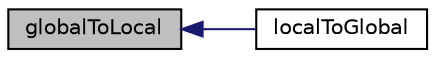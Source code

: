 digraph "globalToLocal"
{
  bgcolor="transparent";
  edge [fontname="Helvetica",fontsize="10",labelfontname="Helvetica",labelfontsize="10"];
  node [fontname="Helvetica",fontsize="10",shape=record];
  rankdir="LR";
  Node1 [label="globalToLocal",height=0.2,width=0.4,color="black", fillcolor="grey75", style="filled", fontcolor="black"];
  Node1 -> Node2 [dir="back",color="midnightblue",fontsize="10",style="solid",fontname="Helvetica"];
  Node2 [label="localToGlobal",height=0.2,width=0.4,color="black",URL="$a00495.html#a97107223086bc8c394b42250835d9afe",tooltip="Convert from local coordinate system to the global Cartesian system. "];
}

